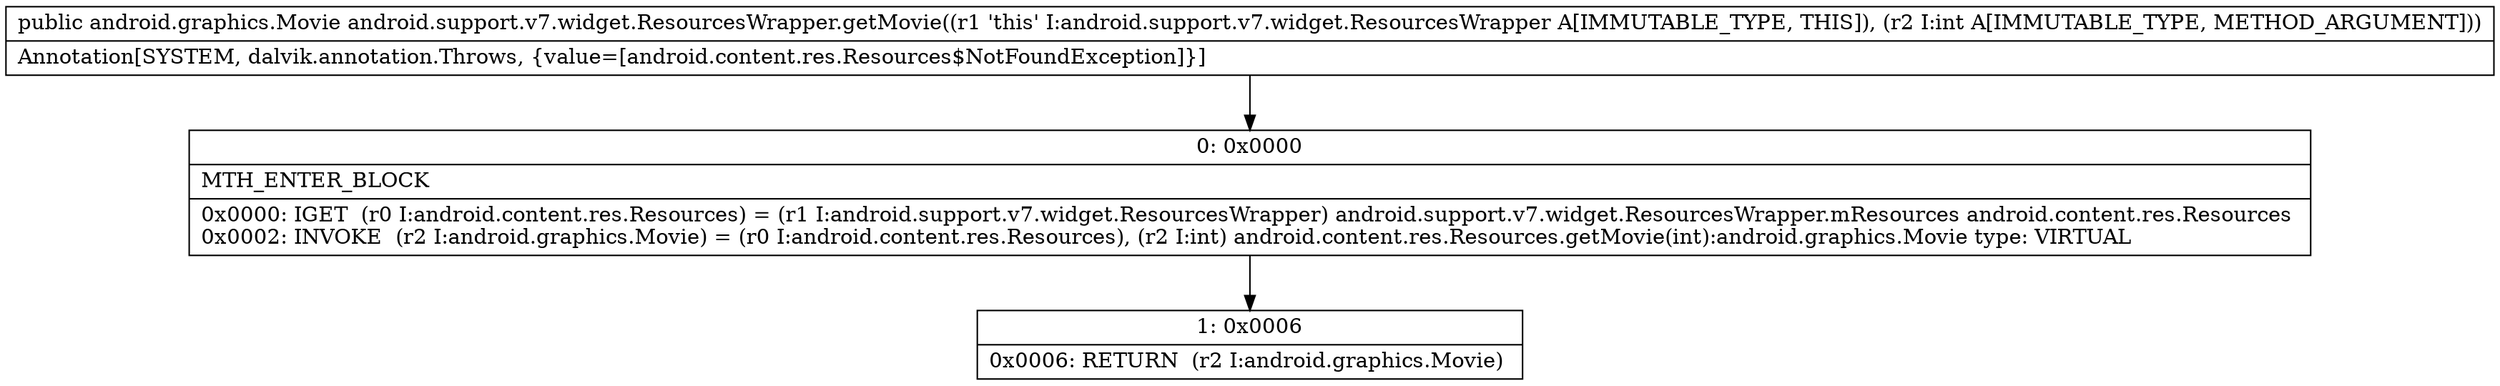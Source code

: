 digraph "CFG forandroid.support.v7.widget.ResourcesWrapper.getMovie(I)Landroid\/graphics\/Movie;" {
Node_0 [shape=record,label="{0\:\ 0x0000|MTH_ENTER_BLOCK\l|0x0000: IGET  (r0 I:android.content.res.Resources) = (r1 I:android.support.v7.widget.ResourcesWrapper) android.support.v7.widget.ResourcesWrapper.mResources android.content.res.Resources \l0x0002: INVOKE  (r2 I:android.graphics.Movie) = (r0 I:android.content.res.Resources), (r2 I:int) android.content.res.Resources.getMovie(int):android.graphics.Movie type: VIRTUAL \l}"];
Node_1 [shape=record,label="{1\:\ 0x0006|0x0006: RETURN  (r2 I:android.graphics.Movie) \l}"];
MethodNode[shape=record,label="{public android.graphics.Movie android.support.v7.widget.ResourcesWrapper.getMovie((r1 'this' I:android.support.v7.widget.ResourcesWrapper A[IMMUTABLE_TYPE, THIS]), (r2 I:int A[IMMUTABLE_TYPE, METHOD_ARGUMENT]))  | Annotation[SYSTEM, dalvik.annotation.Throws, \{value=[android.content.res.Resources$NotFoundException]\}]\l}"];
MethodNode -> Node_0;
Node_0 -> Node_1;
}

